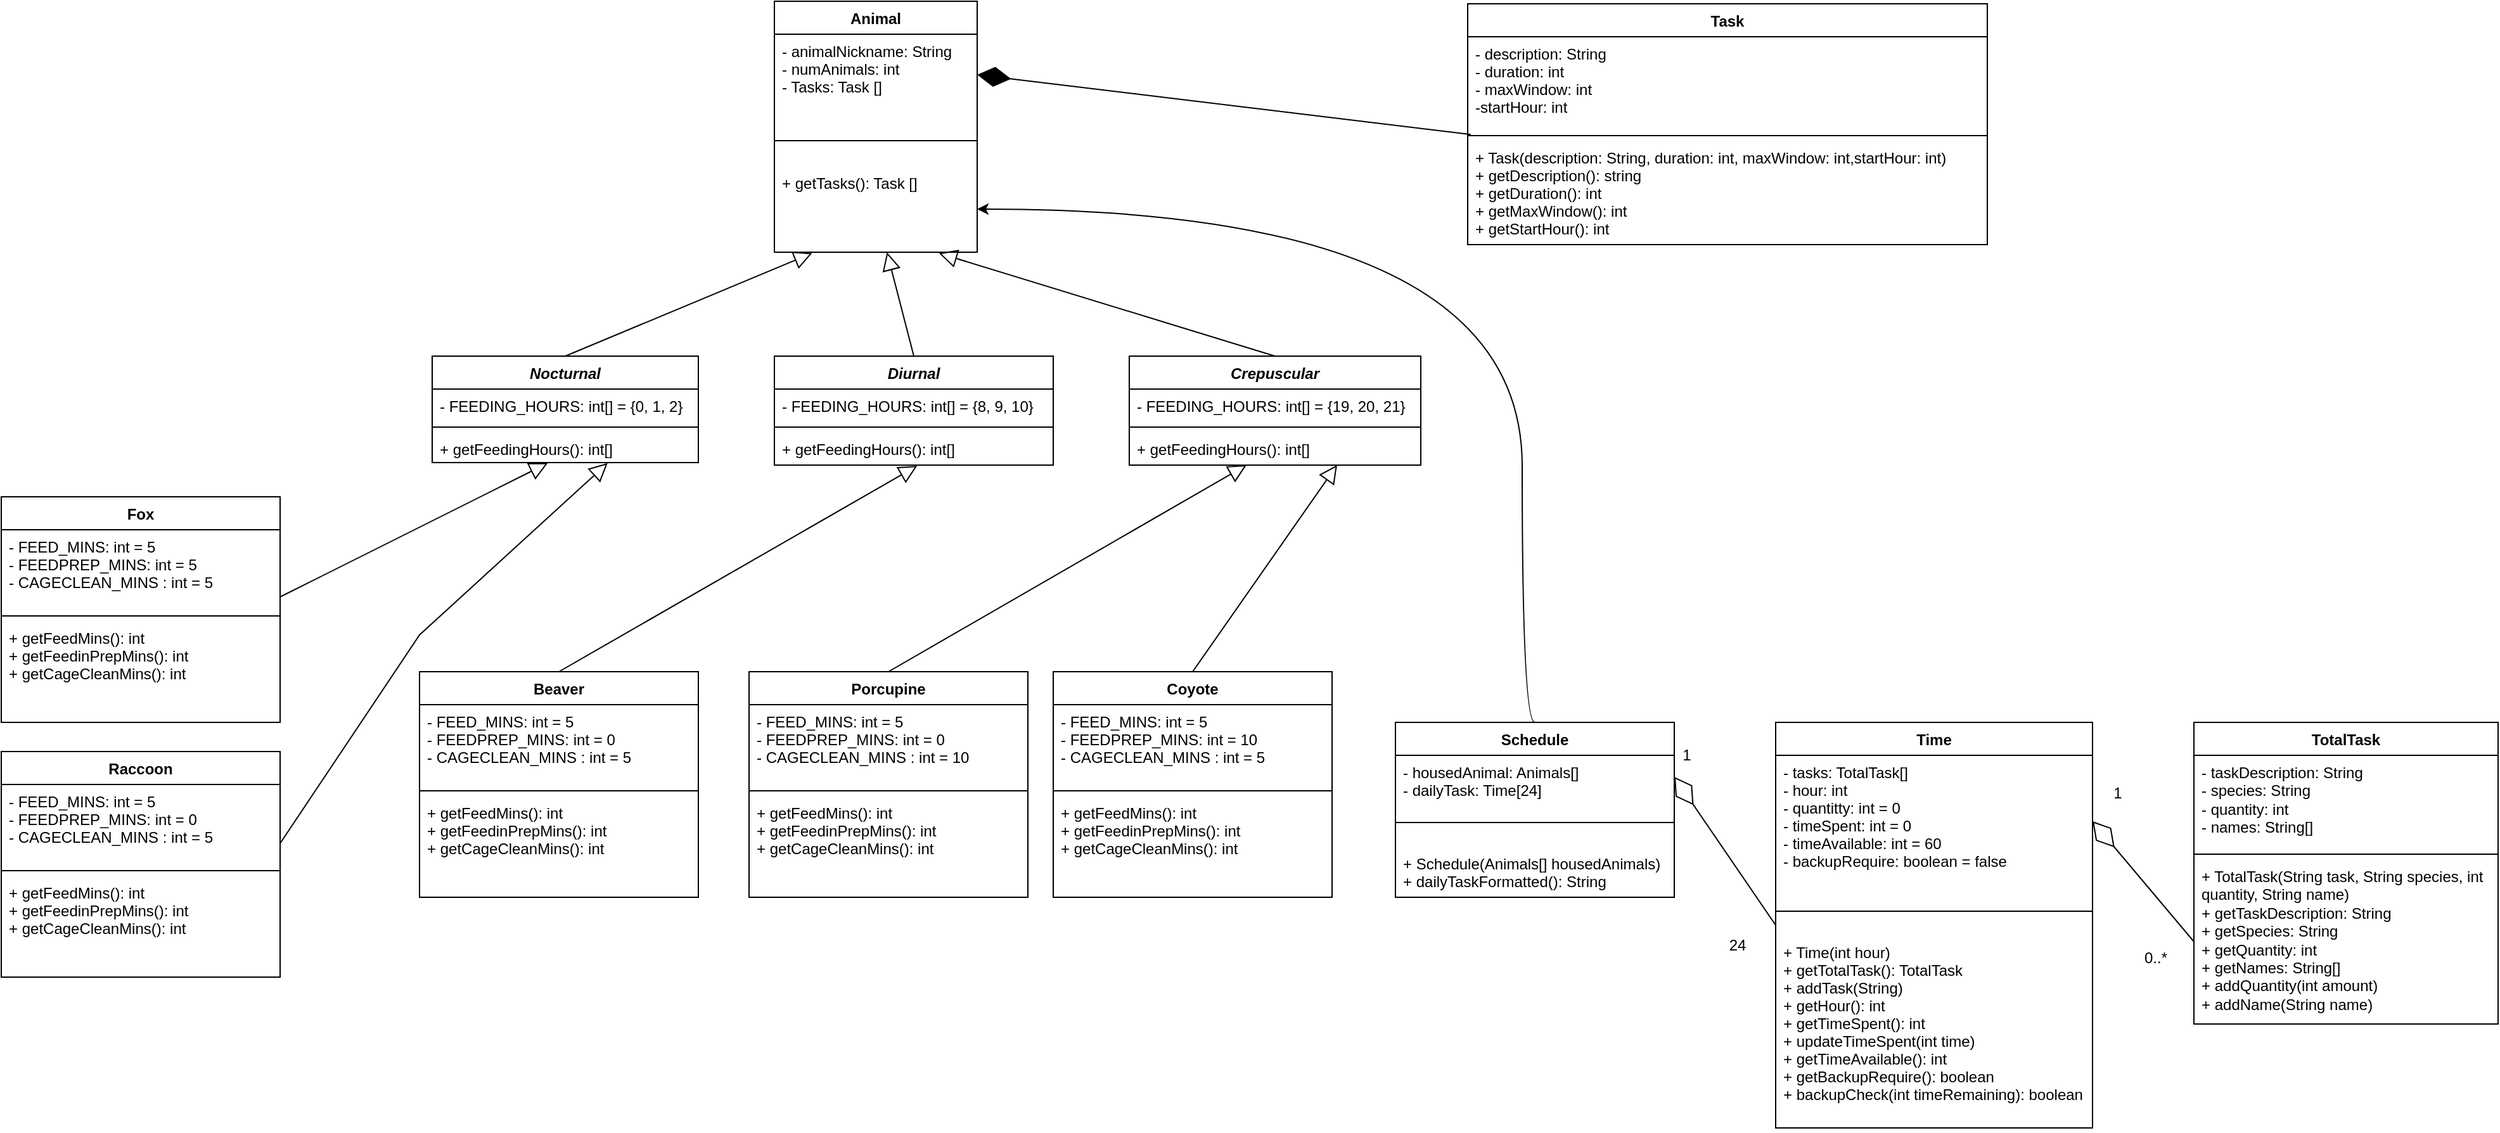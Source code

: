<mxfile version="21.0.2" type="device"><diagram id="C5RBs43oDa-KdzZeNtuy" name="Page-1"><mxGraphModel dx="3694" dy="1291" grid="1" gridSize="10" guides="1" tooltips="1" connect="1" arrows="1" fold="1" page="1" pageScale="1" pageWidth="827" pageHeight="1169" math="0" shadow="0"><root><mxCell id="WIyWlLk6GJQsqaUBKTNV-0"/><mxCell id="WIyWlLk6GJQsqaUBKTNV-1" parent="WIyWlLk6GJQsqaUBKTNV-0"/><mxCell id="jPNhR7i3LY0qbLGVGAlB-0" value="Task" style="swimlane;fontStyle=1;align=center;verticalAlign=top;childLayout=stackLayout;horizontal=1;startSize=26;horizontalStack=0;resizeParent=1;resizeParentMax=0;resizeLast=0;collapsible=1;marginBottom=0;" parent="WIyWlLk6GJQsqaUBKTNV-1" vertex="1"><mxGeometry x="827" y="32" width="410" height="190" as="geometry"/></mxCell><mxCell id="jPNhR7i3LY0qbLGVGAlB-1" value="- description: String&#10;- duration: int&#10;- maxWindow: int&#10;-startHour: int&#10;" style="text;strokeColor=none;fillColor=none;align=left;verticalAlign=top;spacingLeft=4;spacingRight=4;overflow=hidden;rotatable=0;points=[[0,0.5],[1,0.5]];portConstraint=eastwest;" parent="jPNhR7i3LY0qbLGVGAlB-0" vertex="1"><mxGeometry y="26" width="410" height="74" as="geometry"/></mxCell><mxCell id="jPNhR7i3LY0qbLGVGAlB-2" value="" style="line;strokeWidth=1;fillColor=none;align=left;verticalAlign=middle;spacingTop=-1;spacingLeft=3;spacingRight=3;rotatable=0;labelPosition=right;points=[];portConstraint=eastwest;strokeColor=inherit;" parent="jPNhR7i3LY0qbLGVGAlB-0" vertex="1"><mxGeometry y="100" width="410" height="8" as="geometry"/></mxCell><mxCell id="jPNhR7i3LY0qbLGVGAlB-3" value="+ Task(description: String, duration: int, maxWindow: int,startHour: int)&#10;+ getDescription(): string&#10;+ getDuration(): int&#10;+ getMaxWindow(): int&#10;+ getStartHour(): int" style="text;strokeColor=none;fillColor=none;align=left;verticalAlign=top;spacingLeft=4;spacingRight=4;overflow=hidden;rotatable=0;points=[[0,0.5],[1,0.5]];portConstraint=eastwest;" parent="jPNhR7i3LY0qbLGVGAlB-0" vertex="1"><mxGeometry y="108" width="410" height="82" as="geometry"/></mxCell><mxCell id="EsN2i3u_bQPs3IoShqTi-8" value="Coyote" style="swimlane;fontStyle=1;align=center;verticalAlign=top;childLayout=stackLayout;horizontal=1;startSize=26;horizontalStack=0;resizeParent=1;resizeParentMax=0;resizeLast=0;collapsible=1;marginBottom=0;" parent="WIyWlLk6GJQsqaUBKTNV-1" vertex="1"><mxGeometry x="500" y="559" width="220" height="178" as="geometry"/></mxCell><mxCell id="EsN2i3u_bQPs3IoShqTi-9" value="- FEED_MINS: int = 5&#10;- FEEDPREP_MINS: int = 10&#10;- CAGECLEAN_MINS : int = 5" style="text;strokeColor=none;fillColor=none;align=left;verticalAlign=top;spacingLeft=4;spacingRight=4;overflow=hidden;rotatable=0;points=[[0,0.5],[1,0.5]];portConstraint=eastwest;" parent="EsN2i3u_bQPs3IoShqTi-8" vertex="1"><mxGeometry y="26" width="220" height="64" as="geometry"/></mxCell><mxCell id="EsN2i3u_bQPs3IoShqTi-10" value="" style="line;strokeWidth=1;fillColor=none;align=left;verticalAlign=middle;spacingTop=-1;spacingLeft=3;spacingRight=3;rotatable=0;labelPosition=right;points=[];portConstraint=eastwest;strokeColor=inherit;" parent="EsN2i3u_bQPs3IoShqTi-8" vertex="1"><mxGeometry y="90" width="220" height="8" as="geometry"/></mxCell><mxCell id="EsN2i3u_bQPs3IoShqTi-11" value="+ getFeedMins(): int&#10;+ getFeedinPrepMins(): int&#10;+ getCageCleanMins(): int" style="text;strokeColor=none;fillColor=none;align=left;verticalAlign=top;spacingLeft=4;spacingRight=4;overflow=hidden;rotatable=0;points=[[0,0.5],[1,0.5]];portConstraint=eastwest;" parent="EsN2i3u_bQPs3IoShqTi-8" vertex="1"><mxGeometry y="98" width="220" height="80" as="geometry"/></mxCell><mxCell id="jPNhR7i3LY0qbLGVGAlB-12" value="Animal" style="swimlane;fontStyle=1;align=center;verticalAlign=top;childLayout=stackLayout;horizontal=1;startSize=26;horizontalStack=0;resizeParent=1;resizeParentMax=0;resizeLast=0;collapsible=1;marginBottom=0;" parent="WIyWlLk6GJQsqaUBKTNV-1" vertex="1"><mxGeometry x="280" y="30" width="160" height="198" as="geometry"/></mxCell><mxCell id="jPNhR7i3LY0qbLGVGAlB-13" value="- animalNickname: String&#10;- numAnimals: int&#10;- Tasks: Task []&#10;" style="text;strokeColor=none;fillColor=none;align=left;verticalAlign=top;spacingLeft=4;spacingRight=4;overflow=hidden;rotatable=0;points=[[0,0.5],[1,0.5]];portConstraint=eastwest;" parent="jPNhR7i3LY0qbLGVGAlB-12" vertex="1"><mxGeometry y="26" width="160" height="64" as="geometry"/></mxCell><mxCell id="jPNhR7i3LY0qbLGVGAlB-14" value="" style="line;strokeWidth=1;fillColor=none;align=left;verticalAlign=middle;spacingTop=-1;spacingLeft=3;spacingRight=3;rotatable=0;labelPosition=right;points=[];portConstraint=eastwest;strokeColor=inherit;" parent="jPNhR7i3LY0qbLGVGAlB-12" vertex="1"><mxGeometry y="90" width="160" height="40" as="geometry"/></mxCell><mxCell id="jPNhR7i3LY0qbLGVGAlB-15" value="+ getTasks(): Task []" style="text;strokeColor=none;fillColor=none;align=left;verticalAlign=top;spacingLeft=4;spacingRight=4;overflow=hidden;rotatable=0;points=[[0,0.5],[1,0.5]];portConstraint=eastwest;" parent="jPNhR7i3LY0qbLGVGAlB-12" vertex="1"><mxGeometry y="130" width="160" height="68" as="geometry"/></mxCell><mxCell id="jPNhR7i3LY0qbLGVGAlB-29" value="Nocturnal" style="swimlane;fontStyle=3;align=center;verticalAlign=top;childLayout=stackLayout;horizontal=1;startSize=26;horizontalStack=0;resizeParent=1;resizeParentMax=0;resizeLast=0;collapsible=1;marginBottom=0;" parent="WIyWlLk6GJQsqaUBKTNV-1" vertex="1"><mxGeometry x="10" y="310" width="210" height="84" as="geometry"/></mxCell><mxCell id="jPNhR7i3LY0qbLGVGAlB-30" value="- FEEDING_HOURS: int[] = {0, 1, 2}" style="text;strokeColor=none;fillColor=none;align=left;verticalAlign=top;spacingLeft=4;spacingRight=4;overflow=hidden;rotatable=0;points=[[0,0.5],[1,0.5]];portConstraint=eastwest;" parent="jPNhR7i3LY0qbLGVGAlB-29" vertex="1"><mxGeometry y="26" width="210" height="26" as="geometry"/></mxCell><mxCell id="jPNhR7i3LY0qbLGVGAlB-31" value="" style="line;strokeWidth=1;fillColor=none;align=left;verticalAlign=middle;spacingTop=-1;spacingLeft=3;spacingRight=3;rotatable=0;labelPosition=right;points=[];portConstraint=eastwest;strokeColor=inherit;" parent="jPNhR7i3LY0qbLGVGAlB-29" vertex="1"><mxGeometry y="52" width="210" height="8" as="geometry"/></mxCell><mxCell id="jPNhR7i3LY0qbLGVGAlB-32" value="+ getFeedingHours(): int[]" style="text;strokeColor=none;fillColor=none;align=left;verticalAlign=top;spacingLeft=4;spacingRight=4;overflow=hidden;rotatable=0;points=[[0,0.5],[1,0.5]];portConstraint=eastwest;" parent="jPNhR7i3LY0qbLGVGAlB-29" vertex="1"><mxGeometry y="60" width="210" height="24" as="geometry"/></mxCell><mxCell id="jPNhR7i3LY0qbLGVGAlB-33" value="Schedule" style="swimlane;fontStyle=1;align=center;verticalAlign=top;childLayout=stackLayout;horizontal=1;startSize=26;horizontalStack=0;resizeParent=1;resizeParentMax=0;resizeLast=0;collapsible=1;marginBottom=0;" parent="WIyWlLk6GJQsqaUBKTNV-1" vertex="1"><mxGeometry x="770" y="599" width="220" height="138" as="geometry"/></mxCell><mxCell id="jPNhR7i3LY0qbLGVGAlB-34" value="- housedAnimal: Animals[] &#10;- dailyTask: Time[24] " style="text;strokeColor=none;fillColor=none;align=left;verticalAlign=top;spacingLeft=4;spacingRight=4;overflow=hidden;rotatable=0;points=[[0,0.5],[1,0.5]];portConstraint=eastwest;" parent="jPNhR7i3LY0qbLGVGAlB-33" vertex="1"><mxGeometry y="26" width="220" height="34" as="geometry"/></mxCell><mxCell id="jPNhR7i3LY0qbLGVGAlB-35" value="" style="line;strokeWidth=1;fillColor=none;align=left;verticalAlign=middle;spacingTop=-1;spacingLeft=3;spacingRight=3;rotatable=0;labelPosition=right;points=[];portConstraint=eastwest;strokeColor=inherit;" parent="jPNhR7i3LY0qbLGVGAlB-33" vertex="1"><mxGeometry y="60" width="220" height="38" as="geometry"/></mxCell><mxCell id="jPNhR7i3LY0qbLGVGAlB-36" value="+ Schedule(Animals[] housedAnimals)&#10;+ dailyTaskFormatted(): String" style="text;strokeColor=none;fillColor=none;align=left;verticalAlign=top;spacingLeft=4;spacingRight=4;overflow=hidden;rotatable=0;points=[[0,0.5],[1,0.5]];portConstraint=eastwest;" parent="jPNhR7i3LY0qbLGVGAlB-33" vertex="1"><mxGeometry y="98" width="220" height="40" as="geometry"/></mxCell><mxCell id="jPNhR7i3LY0qbLGVGAlB-37" value="Diurnal" style="swimlane;fontStyle=3;align=center;verticalAlign=top;childLayout=stackLayout;horizontal=1;startSize=26;horizontalStack=0;resizeParent=1;resizeParentMax=0;resizeLast=0;collapsible=1;marginBottom=0;" parent="WIyWlLk6GJQsqaUBKTNV-1" vertex="1"><mxGeometry x="280" y="310" width="220" height="86" as="geometry"/></mxCell><mxCell id="jPNhR7i3LY0qbLGVGAlB-38" value="- FEEDING_HOURS: int[] = {8, 9, 10}" style="text;strokeColor=none;fillColor=none;align=left;verticalAlign=top;spacingLeft=4;spacingRight=4;overflow=hidden;rotatable=0;points=[[0,0.5],[1,0.5]];portConstraint=eastwest;" parent="jPNhR7i3LY0qbLGVGAlB-37" vertex="1"><mxGeometry y="26" width="220" height="26" as="geometry"/></mxCell><mxCell id="jPNhR7i3LY0qbLGVGAlB-39" value="" style="line;strokeWidth=1;fillColor=none;align=left;verticalAlign=middle;spacingTop=-1;spacingLeft=3;spacingRight=3;rotatable=0;labelPosition=right;points=[];portConstraint=eastwest;strokeColor=inherit;" parent="jPNhR7i3LY0qbLGVGAlB-37" vertex="1"><mxGeometry y="52" width="220" height="8" as="geometry"/></mxCell><mxCell id="jPNhR7i3LY0qbLGVGAlB-40" value="+ getFeedingHours(): int[]" style="text;strokeColor=none;fillColor=none;align=left;verticalAlign=top;spacingLeft=4;spacingRight=4;overflow=hidden;rotatable=0;points=[[0,0.5],[1,0.5]];portConstraint=eastwest;" parent="jPNhR7i3LY0qbLGVGAlB-37" vertex="1"><mxGeometry y="60" width="220" height="26" as="geometry"/></mxCell><mxCell id="jPNhR7i3LY0qbLGVGAlB-41" value="Crepuscular" style="swimlane;fontStyle=3;align=center;verticalAlign=top;childLayout=stackLayout;horizontal=1;startSize=26;horizontalStack=0;resizeParent=1;resizeParentMax=0;resizeLast=0;collapsible=1;marginBottom=0;" parent="WIyWlLk6GJQsqaUBKTNV-1" vertex="1"><mxGeometry x="560" y="310" width="230" height="86" as="geometry"/></mxCell><mxCell id="jPNhR7i3LY0qbLGVGAlB-42" value="- FEEDING_HOURS: int[] = {19, 20, 21}" style="text;strokeColor=none;fillColor=none;align=left;verticalAlign=top;spacingLeft=4;spacingRight=4;overflow=hidden;rotatable=0;points=[[0,0.5],[1,0.5]];portConstraint=eastwest;" parent="jPNhR7i3LY0qbLGVGAlB-41" vertex="1"><mxGeometry y="26" width="230" height="26" as="geometry"/></mxCell><mxCell id="jPNhR7i3LY0qbLGVGAlB-43" value="" style="line;strokeWidth=1;fillColor=none;align=left;verticalAlign=middle;spacingTop=-1;spacingLeft=3;spacingRight=3;rotatable=0;labelPosition=right;points=[];portConstraint=eastwest;strokeColor=inherit;" parent="jPNhR7i3LY0qbLGVGAlB-41" vertex="1"><mxGeometry y="52" width="230" height="8" as="geometry"/></mxCell><mxCell id="jPNhR7i3LY0qbLGVGAlB-44" value="+ getFeedingHours(): int[]" style="text;strokeColor=none;fillColor=none;align=left;verticalAlign=top;spacingLeft=4;spacingRight=4;overflow=hidden;rotatable=0;points=[[0,0.5],[1,0.5]];portConstraint=eastwest;" parent="jPNhR7i3LY0qbLGVGAlB-41" vertex="1"><mxGeometry y="60" width="230" height="26" as="geometry"/></mxCell><mxCell id="1lbo4GrRAK8RnIx-jedB-2" value="" style="endArrow=diamondThin;endFill=1;endSize=24;html=1;rounded=0;exitX=0.006;exitY=1.042;exitDx=0;exitDy=0;exitPerimeter=0;entryX=1;entryY=0.5;entryDx=0;entryDy=0;" parent="WIyWlLk6GJQsqaUBKTNV-1" source="jPNhR7i3LY0qbLGVGAlB-1" target="jPNhR7i3LY0qbLGVGAlB-13" edge="1"><mxGeometry width="160" relative="1" as="geometry"><mxPoint x="810" y="110" as="sourcePoint"/><mxPoint x="580" y="140" as="targetPoint"/></mxGeometry></mxCell><mxCell id="l9BNq_XfTAClMGfd2GZw-0" value="" style="endArrow=block;endFill=0;endSize=12;html=1;rounded=0;exitX=0.5;exitY=0;exitDx=0;exitDy=0;entryX=0.186;entryY=1.011;entryDx=0;entryDy=0;entryPerimeter=0;" parent="WIyWlLk6GJQsqaUBKTNV-1" source="jPNhR7i3LY0qbLGVGAlB-29" target="jPNhR7i3LY0qbLGVGAlB-15" edge="1"><mxGeometry width="160" relative="1" as="geometry"><mxPoint x="170" y="270" as="sourcePoint"/><mxPoint x="281" y="228" as="targetPoint"/></mxGeometry></mxCell><mxCell id="l9BNq_XfTAClMGfd2GZw-1" value="" style="endArrow=block;endFill=0;endSize=12;html=1;rounded=0;exitX=0.5;exitY=0;exitDx=0;exitDy=0;" parent="WIyWlLk6GJQsqaUBKTNV-1" source="jPNhR7i3LY0qbLGVGAlB-37" target="jPNhR7i3LY0qbLGVGAlB-15" edge="1"><mxGeometry width="160" relative="1" as="geometry"><mxPoint x="180" y="280" as="sourcePoint"/><mxPoint x="360" y="230" as="targetPoint"/></mxGeometry></mxCell><mxCell id="l9BNq_XfTAClMGfd2GZw-2" value="" style="endArrow=block;endFill=0;endSize=12;html=1;rounded=0;exitX=0.5;exitY=0;exitDx=0;exitDy=0;entryX=0.811;entryY=1.011;entryDx=0;entryDy=0;entryPerimeter=0;" parent="WIyWlLk6GJQsqaUBKTNV-1" source="jPNhR7i3LY0qbLGVGAlB-41" target="jPNhR7i3LY0qbLGVGAlB-15" edge="1"><mxGeometry width="160" relative="1" as="geometry"><mxPoint x="450" y="286" as="sourcePoint"/><mxPoint x="450" y="230" as="targetPoint"/></mxGeometry></mxCell><mxCell id="m31jwxhOdoKsHZ3pW2GY-2" value="Porcupine" style="swimlane;fontStyle=1;align=center;verticalAlign=top;childLayout=stackLayout;horizontal=1;startSize=26;horizontalStack=0;resizeParent=1;resizeParentMax=0;resizeLast=0;collapsible=1;marginBottom=0;" parent="WIyWlLk6GJQsqaUBKTNV-1" vertex="1"><mxGeometry x="260" y="559" width="220" height="178" as="geometry"/></mxCell><mxCell id="m31jwxhOdoKsHZ3pW2GY-3" value="- FEED_MINS: int = 5&#10;- FEEDPREP_MINS: int = 0&#10;- CAGECLEAN_MINS : int = 10" style="text;strokeColor=none;fillColor=none;align=left;verticalAlign=top;spacingLeft=4;spacingRight=4;overflow=hidden;rotatable=0;points=[[0,0.5],[1,0.5]];portConstraint=eastwest;" parent="m31jwxhOdoKsHZ3pW2GY-2" vertex="1"><mxGeometry y="26" width="220" height="64" as="geometry"/></mxCell><mxCell id="m31jwxhOdoKsHZ3pW2GY-4" value="" style="line;strokeWidth=1;fillColor=none;align=left;verticalAlign=middle;spacingTop=-1;spacingLeft=3;spacingRight=3;rotatable=0;labelPosition=right;points=[];portConstraint=eastwest;strokeColor=inherit;" parent="m31jwxhOdoKsHZ3pW2GY-2" vertex="1"><mxGeometry y="90" width="220" height="8" as="geometry"/></mxCell><mxCell id="m31jwxhOdoKsHZ3pW2GY-5" value="+ getFeedMins(): int&#10;+ getFeedinPrepMins(): int&#10;+ getCageCleanMins(): int" style="text;strokeColor=none;fillColor=none;align=left;verticalAlign=top;spacingLeft=4;spacingRight=4;overflow=hidden;rotatable=0;points=[[0,0.5],[1,0.5]];portConstraint=eastwest;" parent="m31jwxhOdoKsHZ3pW2GY-2" vertex="1"><mxGeometry y="98" width="220" height="80" as="geometry"/></mxCell><mxCell id="m31jwxhOdoKsHZ3pW2GY-6" value="Fox" style="swimlane;fontStyle=1;align=center;verticalAlign=top;childLayout=stackLayout;horizontal=1;startSize=26;horizontalStack=0;resizeParent=1;resizeParentMax=0;resizeLast=0;collapsible=1;marginBottom=0;" parent="WIyWlLk6GJQsqaUBKTNV-1" vertex="1"><mxGeometry x="-330" y="421" width="220" height="178" as="geometry"/></mxCell><mxCell id="m31jwxhOdoKsHZ3pW2GY-7" value="- FEED_MINS: int = 5&#10;- FEEDPREP_MINS: int = 5&#10;- CAGECLEAN_MINS : int = 5" style="text;strokeColor=none;fillColor=none;align=left;verticalAlign=top;spacingLeft=4;spacingRight=4;overflow=hidden;rotatable=0;points=[[0,0.5],[1,0.5]];portConstraint=eastwest;" parent="m31jwxhOdoKsHZ3pW2GY-6" vertex="1"><mxGeometry y="26" width="220" height="64" as="geometry"/></mxCell><mxCell id="m31jwxhOdoKsHZ3pW2GY-8" value="" style="line;strokeWidth=1;fillColor=none;align=left;verticalAlign=middle;spacingTop=-1;spacingLeft=3;spacingRight=3;rotatable=0;labelPosition=right;points=[];portConstraint=eastwest;strokeColor=inherit;" parent="m31jwxhOdoKsHZ3pW2GY-6" vertex="1"><mxGeometry y="90" width="220" height="8" as="geometry"/></mxCell><mxCell id="m31jwxhOdoKsHZ3pW2GY-9" value="+ getFeedMins(): int&#10;+ getFeedinPrepMins(): int&#10;+ getCageCleanMins(): int" style="text;strokeColor=none;fillColor=none;align=left;verticalAlign=top;spacingLeft=4;spacingRight=4;overflow=hidden;rotatable=0;points=[[0,0.5],[1,0.5]];portConstraint=eastwest;" parent="m31jwxhOdoKsHZ3pW2GY-6" vertex="1"><mxGeometry y="98" width="220" height="80" as="geometry"/></mxCell><mxCell id="m31jwxhOdoKsHZ3pW2GY-10" value="Raccoon" style="swimlane;fontStyle=1;align=center;verticalAlign=top;childLayout=stackLayout;horizontal=1;startSize=26;horizontalStack=0;resizeParent=1;resizeParentMax=0;resizeLast=0;collapsible=1;marginBottom=0;" parent="WIyWlLk6GJQsqaUBKTNV-1" vertex="1"><mxGeometry x="-330" y="622" width="220" height="178" as="geometry"/></mxCell><mxCell id="m31jwxhOdoKsHZ3pW2GY-11" value="- FEED_MINS: int = 5&#10;- FEEDPREP_MINS: int = 0&#10;- CAGECLEAN_MINS : int = 5" style="text;strokeColor=none;fillColor=none;align=left;verticalAlign=top;spacingLeft=4;spacingRight=4;overflow=hidden;rotatable=0;points=[[0,0.5],[1,0.5]];portConstraint=eastwest;" parent="m31jwxhOdoKsHZ3pW2GY-10" vertex="1"><mxGeometry y="26" width="220" height="64" as="geometry"/></mxCell><mxCell id="m31jwxhOdoKsHZ3pW2GY-12" value="" style="line;strokeWidth=1;fillColor=none;align=left;verticalAlign=middle;spacingTop=-1;spacingLeft=3;spacingRight=3;rotatable=0;labelPosition=right;points=[];portConstraint=eastwest;strokeColor=inherit;" parent="m31jwxhOdoKsHZ3pW2GY-10" vertex="1"><mxGeometry y="90" width="220" height="8" as="geometry"/></mxCell><mxCell id="m31jwxhOdoKsHZ3pW2GY-13" value="+ getFeedMins(): int&#10;+ getFeedinPrepMins(): int&#10;+ getCageCleanMins(): int" style="text;strokeColor=none;fillColor=none;align=left;verticalAlign=top;spacingLeft=4;spacingRight=4;overflow=hidden;rotatable=0;points=[[0,0.5],[1,0.5]];portConstraint=eastwest;" parent="m31jwxhOdoKsHZ3pW2GY-10" vertex="1"><mxGeometry y="98" width="220" height="80" as="geometry"/></mxCell><mxCell id="m31jwxhOdoKsHZ3pW2GY-14" value="Beaver" style="swimlane;fontStyle=1;align=center;verticalAlign=top;childLayout=stackLayout;horizontal=1;startSize=26;horizontalStack=0;resizeParent=1;resizeParentMax=0;resizeLast=0;collapsible=1;marginBottom=0;" parent="WIyWlLk6GJQsqaUBKTNV-1" vertex="1"><mxGeometry y="559" width="220" height="178" as="geometry"/></mxCell><mxCell id="m31jwxhOdoKsHZ3pW2GY-15" value="- FEED_MINS: int = 5&#10;- FEEDPREP_MINS: int = 0&#10;- CAGECLEAN_MINS : int = 5" style="text;strokeColor=none;fillColor=none;align=left;verticalAlign=top;spacingLeft=4;spacingRight=4;overflow=hidden;rotatable=0;points=[[0,0.5],[1,0.5]];portConstraint=eastwest;" parent="m31jwxhOdoKsHZ3pW2GY-14" vertex="1"><mxGeometry y="26" width="220" height="64" as="geometry"/></mxCell><mxCell id="m31jwxhOdoKsHZ3pW2GY-16" value="" style="line;strokeWidth=1;fillColor=none;align=left;verticalAlign=middle;spacingTop=-1;spacingLeft=3;spacingRight=3;rotatable=0;labelPosition=right;points=[];portConstraint=eastwest;strokeColor=inherit;" parent="m31jwxhOdoKsHZ3pW2GY-14" vertex="1"><mxGeometry y="90" width="220" height="8" as="geometry"/></mxCell><mxCell id="m31jwxhOdoKsHZ3pW2GY-17" value="+ getFeedMins(): int&#10;+ getFeedinPrepMins(): int&#10;+ getCageCleanMins(): int" style="text;strokeColor=none;fillColor=none;align=left;verticalAlign=top;spacingLeft=4;spacingRight=4;overflow=hidden;rotatable=0;points=[[0,0.5],[1,0.5]];portConstraint=eastwest;" parent="m31jwxhOdoKsHZ3pW2GY-14" vertex="1"><mxGeometry y="98" width="220" height="80" as="geometry"/></mxCell><mxCell id="OGJwtkgUAJhlLyM59UT5-4" value="TotalTask" style="swimlane;fontStyle=1;align=center;verticalAlign=top;childLayout=stackLayout;horizontal=1;startSize=26;horizontalStack=0;resizeParent=1;resizeParentMax=0;resizeLast=0;collapsible=1;marginBottom=0;whiteSpace=wrap;html=1;" parent="WIyWlLk6GJQsqaUBKTNV-1" vertex="1"><mxGeometry x="1400" y="599" width="240" height="238" as="geometry"/></mxCell><mxCell id="OGJwtkgUAJhlLyM59UT5-5" value="- taskDescription: String&lt;br&gt;- species: String&lt;br&gt;- quantity: int&lt;br&gt;- names: String[]" style="text;strokeColor=none;fillColor=none;align=left;verticalAlign=top;spacingLeft=4;spacingRight=4;overflow=hidden;rotatable=0;points=[[0,0.5],[1,0.5]];portConstraint=eastwest;whiteSpace=wrap;html=1;" parent="OGJwtkgUAJhlLyM59UT5-4" vertex="1"><mxGeometry y="26" width="240" height="74" as="geometry"/></mxCell><mxCell id="OGJwtkgUAJhlLyM59UT5-6" value="" style="line;strokeWidth=1;fillColor=none;align=left;verticalAlign=middle;spacingTop=-1;spacingLeft=3;spacingRight=3;rotatable=0;labelPosition=right;points=[];portConstraint=eastwest;strokeColor=inherit;" parent="OGJwtkgUAJhlLyM59UT5-4" vertex="1"><mxGeometry y="100" width="240" height="8" as="geometry"/></mxCell><mxCell id="OGJwtkgUAJhlLyM59UT5-7" value="+ TotalTask(String task, String species, int quantity, String name)&lt;br&gt;+ getTaskDescription: String&lt;br&gt;+ getSpecies: String&lt;br&gt;+ getQuantity: int&lt;br&gt;+ getNames: String[]&lt;br&gt;+ addQuantity(int amount)&lt;br&gt;+ addName(String name)&lt;br&gt;" style="text;strokeColor=none;fillColor=none;align=left;verticalAlign=top;spacingLeft=4;spacingRight=4;overflow=hidden;rotatable=0;points=[[0,0.5],[1,0.5]];portConstraint=eastwest;whiteSpace=wrap;html=1;" parent="OGJwtkgUAJhlLyM59UT5-4" vertex="1"><mxGeometry y="108" width="240" height="130" as="geometry"/></mxCell><mxCell id="OGJwtkgUAJhlLyM59UT5-9" value="Time" style="swimlane;fontStyle=1;align=center;verticalAlign=top;childLayout=stackLayout;horizontal=1;startSize=26;horizontalStack=0;resizeParent=1;resizeParentMax=0;resizeLast=0;collapsible=1;marginBottom=0;" parent="WIyWlLk6GJQsqaUBKTNV-1" vertex="1"><mxGeometry x="1070" y="599" width="250" height="320" as="geometry"/></mxCell><mxCell id="OGJwtkgUAJhlLyM59UT5-10" value="- tasks: TotalTask[] &#10;- hour: int&#10;- quantitty: int = 0&#10;- timeSpent: int = 0&#10;- timeAvailable: int = 60&#10;- backupRequire: boolean = false" style="text;strokeColor=none;fillColor=none;align=left;verticalAlign=top;spacingLeft=4;spacingRight=4;overflow=hidden;rotatable=0;points=[[0,0.5],[1,0.5]];portConstraint=eastwest;" parent="OGJwtkgUAJhlLyM59UT5-9" vertex="1"><mxGeometry y="26" width="250" height="104" as="geometry"/></mxCell><mxCell id="OGJwtkgUAJhlLyM59UT5-11" value="" style="line;strokeWidth=1;fillColor=none;align=left;verticalAlign=middle;spacingTop=-1;spacingLeft=3;spacingRight=3;rotatable=0;labelPosition=right;points=[];portConstraint=eastwest;strokeColor=inherit;" parent="OGJwtkgUAJhlLyM59UT5-9" vertex="1"><mxGeometry y="130" width="250" height="38" as="geometry"/></mxCell><mxCell id="OGJwtkgUAJhlLyM59UT5-12" value="+ Time(int hour)&#10;+ getTotalTask(): TotalTask&#10;+ addTask(String)&#10;+ getHour(): int&#10;+ getTimeSpent(): int&#10;+ updateTimeSpent(int time)&#10;+ getTimeAvailable(): int&#10;+ getBackupRequire(): boolean&#10;+ backupCheck(int timeRemaining): boolean" style="text;strokeColor=none;fillColor=none;align=left;verticalAlign=top;spacingLeft=4;spacingRight=4;overflow=hidden;rotatable=0;points=[[0,0.5],[1,0.5]];portConstraint=eastwest;" parent="OGJwtkgUAJhlLyM59UT5-9" vertex="1"><mxGeometry y="168" width="250" height="152" as="geometry"/></mxCell><mxCell id="OGJwtkgUAJhlLyM59UT5-16" value="" style="endArrow=diamondThin;endFill=0;endSize=24;html=1;rounded=0;entryX=1;entryY=0.5;entryDx=0;entryDy=0;exitX=0;exitY=0.5;exitDx=0;exitDy=0;" parent="WIyWlLk6GJQsqaUBKTNV-1" source="OGJwtkgUAJhlLyM59UT5-7" target="OGJwtkgUAJhlLyM59UT5-10" edge="1"><mxGeometry width="160" relative="1" as="geometry"><mxPoint x="1340" y="650" as="sourcePoint"/><mxPoint x="1310" y="160" as="targetPoint"/></mxGeometry></mxCell><mxCell id="OGJwtkgUAJhlLyM59UT5-17" value="" style="endArrow=diamondThin;endFill=0;endSize=24;html=1;rounded=0;entryX=1;entryY=0.5;entryDx=0;entryDy=0;exitX=0;exitY=0.5;exitDx=0;exitDy=0;" parent="WIyWlLk6GJQsqaUBKTNV-1" source="OGJwtkgUAJhlLyM59UT5-9" target="jPNhR7i3LY0qbLGVGAlB-34" edge="1"><mxGeometry width="160" relative="1" as="geometry"><mxPoint x="1150" y="490" as="sourcePoint"/><mxPoint x="1310" y="490" as="targetPoint"/></mxGeometry></mxCell><mxCell id="OGJwtkgUAJhlLyM59UT5-18" value="0..*" style="text;html=1;strokeColor=none;fillColor=none;align=center;verticalAlign=middle;whiteSpace=wrap;rounded=0;" parent="WIyWlLk6GJQsqaUBKTNV-1" vertex="1"><mxGeometry x="1340" y="770" width="60" height="30" as="geometry"/></mxCell><mxCell id="OGJwtkgUAJhlLyM59UT5-19" value="1" style="text;html=1;strokeColor=none;fillColor=none;align=center;verticalAlign=middle;whiteSpace=wrap;rounded=0;" parent="WIyWlLk6GJQsqaUBKTNV-1" vertex="1"><mxGeometry x="1310" y="640" width="60" height="30" as="geometry"/></mxCell><mxCell id="OGJwtkgUAJhlLyM59UT5-20" value="1" style="text;html=1;strokeColor=none;fillColor=none;align=center;verticalAlign=middle;whiteSpace=wrap;rounded=0;" parent="WIyWlLk6GJQsqaUBKTNV-1" vertex="1"><mxGeometry x="970" y="610" width="60" height="30" as="geometry"/></mxCell><mxCell id="OGJwtkgUAJhlLyM59UT5-21" value="24" style="text;html=1;strokeColor=none;fillColor=none;align=center;verticalAlign=middle;whiteSpace=wrap;rounded=0;" parent="WIyWlLk6GJQsqaUBKTNV-1" vertex="1"><mxGeometry x="1010" y="760" width="60" height="30" as="geometry"/></mxCell><mxCell id="adEYpTcM5Ik73U58tbO0-0" value="" style="endArrow=block;endFill=0;endSize=12;html=1;rounded=0;exitX=0.5;exitY=0;exitDx=0;exitDy=0;entryX=0.713;entryY=0.995;entryDx=0;entryDy=0;entryPerimeter=0;" parent="WIyWlLk6GJQsqaUBKTNV-1" source="EsN2i3u_bQPs3IoShqTi-8" target="jPNhR7i3LY0qbLGVGAlB-44" edge="1"><mxGeometry width="160" relative="1" as="geometry"><mxPoint x="220" y="559" as="sourcePoint"/><mxPoint x="715" y="399" as="targetPoint"/></mxGeometry></mxCell><mxCell id="adEYpTcM5Ik73U58tbO0-1" value="" style="endArrow=block;endFill=0;endSize=12;html=1;rounded=0;exitX=0.5;exitY=0;exitDx=0;exitDy=0;" parent="WIyWlLk6GJQsqaUBKTNV-1" source="m31jwxhOdoKsHZ3pW2GY-2" target="jPNhR7i3LY0qbLGVGAlB-44" edge="1"><mxGeometry width="160" relative="1" as="geometry"><mxPoint x="370" y="569" as="sourcePoint"/><mxPoint x="630" y="398" as="targetPoint"/></mxGeometry></mxCell><mxCell id="adEYpTcM5Ik73U58tbO0-2" value="" style="endArrow=block;endFill=0;endSize=12;html=1;rounded=0;exitX=0.5;exitY=0;exitDx=0;exitDy=0;entryX=0.512;entryY=1.022;entryDx=0;entryDy=0;entryPerimeter=0;" parent="WIyWlLk6GJQsqaUBKTNV-1" source="m31jwxhOdoKsHZ3pW2GY-14" target="jPNhR7i3LY0qbLGVGAlB-40" edge="1"><mxGeometry width="160" relative="1" as="geometry"><mxPoint x="100" y="559" as="sourcePoint"/><mxPoint x="400" y="400" as="targetPoint"/></mxGeometry></mxCell><mxCell id="adEYpTcM5Ik73U58tbO0-3" value="" style="endArrow=block;endFill=0;endSize=12;html=1;rounded=0;exitX=0.5;exitY=0;exitDx=0;exitDy=0;entryX=0.434;entryY=1.018;entryDx=0;entryDy=0;entryPerimeter=0;" parent="WIyWlLk6GJQsqaUBKTNV-1" target="jPNhR7i3LY0qbLGVGAlB-32" edge="1"><mxGeometry width="160" relative="1" as="geometry"><mxPoint x="-110" y="500" as="sourcePoint"/><mxPoint x="110" y="400" as="targetPoint"/></mxGeometry></mxCell><mxCell id="adEYpTcM5Ik73U58tbO0-4" value="" style="endArrow=block;endFill=0;endSize=12;html=1;rounded=0;exitX=0.5;exitY=0;exitDx=0;exitDy=0;entryX=0.659;entryY=1.018;entryDx=0;entryDy=0;entryPerimeter=0;" parent="WIyWlLk6GJQsqaUBKTNV-1" target="jPNhR7i3LY0qbLGVGAlB-32" edge="1"><mxGeometry width="160" relative="1" as="geometry"><mxPoint x="-110" y="694.5" as="sourcePoint"/><mxPoint x="100" y="400" as="targetPoint"/><Array as="points"><mxPoint y="530"/></Array></mxGeometry></mxCell><mxCell id="OGJwtkgUAJhlLyM59UT5-26" value="" style="endArrow=classic;html=1;rounded=0;edgeStyle=orthogonalEdgeStyle;curved=1;entryX=1;entryY=0.5;entryDx=0;entryDy=0;exitX=0.5;exitY=0;exitDx=0;exitDy=0;" parent="WIyWlLk6GJQsqaUBKTNV-1" source="jPNhR7i3LY0qbLGVGAlB-33" target="jPNhR7i3LY0qbLGVGAlB-15" edge="1"><mxGeometry width="50" height="50" relative="1" as="geometry"><mxPoint x="950" y="520" as="sourcePoint"/><mxPoint x="890" y="330" as="targetPoint"/><Array as="points"><mxPoint x="870" y="599"/><mxPoint x="870" y="194"/></Array></mxGeometry></mxCell></root></mxGraphModel></diagram></mxfile>
